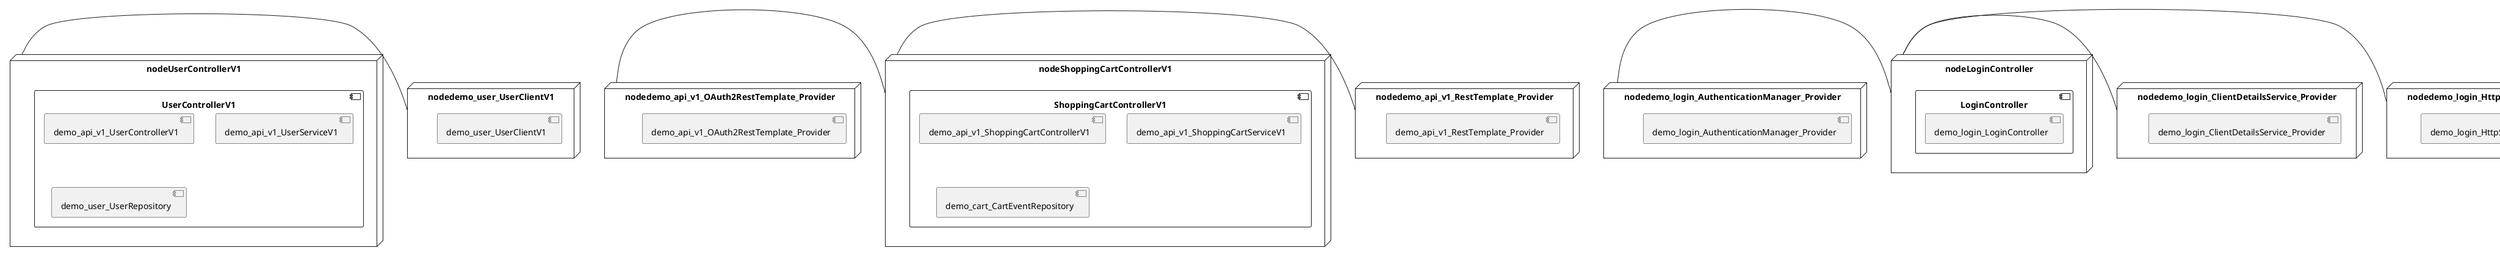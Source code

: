 @startuml
skinparam fixCircleLabelOverlapping true
skinparam componentStyle uml2
node nodeAccountServiceV1 {
component AccountServiceV1 {
[demo_account_AccountRepository] [[kbastani-spring-cloud-event-sourcing-example.system#_-MSGcMYmEe6VfLG_MFHLTQ]]
[demo_api_v1_AccountControllerV1] [[kbastani-spring-cloud-event-sourcing-example.system#_-MSGcMYmEe6VfLG_MFHLTQ]]
[demo_api_v1_AccountServiceV1] [[kbastani-spring-cloud-event-sourcing-example.system#_-MSGcMYmEe6VfLG_MFHLTQ]]
}
}
node nodeCatalogControllerV1 {
component CatalogControllerV1 {
[demo_api_v1_CatalogControllerV1] [[kbastani-spring-cloud-event-sourcing-example.system#_-MSGcMYmEe6VfLG_MFHLTQ]]
[demo_api_v1_CatalogServiceV1] [[kbastani-spring-cloud-event-sourcing-example.system#_-MSGcMYmEe6VfLG_MFHLTQ]]
[demo_catalog_CatalogInfoRepository] [[kbastani-spring-cloud-event-sourcing-example.system#_-MSGcMYmEe6VfLG_MFHLTQ]]
}
}
node nodeInventoryControllerV1 {
component InventoryControllerV1 {
[demo_inventory_InventoryRepository] [[kbastani-spring-cloud-event-sourcing-example.system#_-MSGcMYmEe6VfLG_MFHLTQ]]
[demo_product_ProductRepository] [[kbastani-spring-cloud-event-sourcing-example.system#_-MSGcMYmEe6VfLG_MFHLTQ]]
[demo_v1_InventoryControllerV1] [[kbastani-spring-cloud-event-sourcing-example.system#_-MSGcMYmEe6VfLG_MFHLTQ]]
[demo_v1_InventoryServiceV1] [[kbastani-spring-cloud-event-sourcing-example.system#_-MSGcMYmEe6VfLG_MFHLTQ]]
}
}
node nodeLoginController {
component LoginController {
[demo_login_LoginController] [[kbastani-spring-cloud-event-sourcing-example.system#_-MSGcMYmEe6VfLG_MFHLTQ]]
}
}
node nodeOrderServiceV1 {
component OrderServiceV1 {
[demo_api_v1_OrderControllerV1] [[kbastani-spring-cloud-event-sourcing-example.system#_-MSGcMYmEe6VfLG_MFHLTQ]]
[demo_api_v1_OrderServiceV1] [[kbastani-spring-cloud-event-sourcing-example.system#_-MSGcMYmEe6VfLG_MFHLTQ]]
[demo_config_DatabaseInitializer] [[kbastani-spring-cloud-event-sourcing-example.system#_-MSGcMYmEe6VfLG_MFHLTQ]]
[demo_invoice_InvoiceRepository] [[kbastani-spring-cloud-event-sourcing-example.system#_-MSGcMYmEe6VfLG_MFHLTQ]]
[demo_order_OrderEventRepository] [[kbastani-spring-cloud-event-sourcing-example.system#_-MSGcMYmEe6VfLG_MFHLTQ]]
[demo_order_OrderRepository] [[kbastani-spring-cloud-event-sourcing-example.system#_-MSGcMYmEe6VfLG_MFHLTQ]]
}
}
node nodeShoppingCartControllerV1 {
component ShoppingCartControllerV1 {
[demo_api_v1_ShoppingCartControllerV1] [[kbastani-spring-cloud-event-sourcing-example.system#_-MSGcMYmEe6VfLG_MFHLTQ]]
[demo_api_v1_ShoppingCartServiceV1] [[kbastani-spring-cloud-event-sourcing-example.system#_-MSGcMYmEe6VfLG_MFHLTQ]]
[demo_cart_CartEventRepository] [[kbastani-spring-cloud-event-sourcing-example.system#_-MSGcMYmEe6VfLG_MFHLTQ]]
}
}
node nodeUserController {
component UserController {
[demo_UserController] [[kbastani-spring-cloud-event-sourcing-example.system#_-MSGcMYmEe6VfLG_MFHLTQ]]
[demo_UserRepository] [[kbastani-spring-cloud-event-sourcing-example.system#_-MSGcMYmEe6VfLG_MFHLTQ]]
[demo_UserService] [[kbastani-spring-cloud-event-sourcing-example.system#_-MSGcMYmEe6VfLG_MFHLTQ]]
[demo_login_UserController] [[kbastani-spring-cloud-event-sourcing-example.system#_-MSGcMYmEe6VfLG_MFHLTQ]]
}
}
node nodeUserControllerV1 {
component UserControllerV1 {
[demo_api_v1_UserControllerV1] [[kbastani-spring-cloud-event-sourcing-example.system#_-MSGcMYmEe6VfLG_MFHLTQ]]
[demo_api_v1_UserServiceV1] [[kbastani-spring-cloud-event-sourcing-example.system#_-MSGcMYmEe6VfLG_MFHLTQ]]
[demo_user_UserRepository] [[kbastani-spring-cloud-event-sourcing-example.system#_-MSGcMYmEe6VfLG_MFHLTQ]]
}
}
node nodeDatabaseInitializer {
[DatabaseInitializer] [[kbastani-spring-cloud-event-sourcing-example.system#_-MSGcMYmEe6VfLG_MFHLTQ]]
}
node nodedemo_api_v1_OAuth2RestTemplate_Provider {
[demo_api_v1_OAuth2RestTemplate_Provider] [[kbastani-spring-cloud-event-sourcing-example.system#_-MSGcMYmEe6VfLG_MFHLTQ]]
}
node nodedemo_api_v1_RestTemplate_Provider {
[demo_api_v1_RestTemplate_Provider] [[kbastani-spring-cloud-event-sourcing-example.system#_-MSGcMYmEe6VfLG_MFHLTQ]]
}
node nodedemo_login_AuthenticationManager_Provider {
[demo_login_AuthenticationManager_Provider] [[kbastani-spring-cloud-event-sourcing-example.system#_-MSGcMYmEe6VfLG_MFHLTQ]]
}
node nodedemo_login_ClientDetailsService_Provider {
[demo_login_ClientDetailsService_Provider] [[kbastani-spring-cloud-event-sourcing-example.system#_-MSGcMYmEe6VfLG_MFHLTQ]]
}
node nodedemo_login_HttpSessionSecurityContextRepository_Provider {
[demo_login_HttpSessionSecurityContextRepository_Provider] [[kbastani-spring-cloud-event-sourcing-example.system#_-MSGcMYmEe6VfLG_MFHLTQ]]
}
node nodedemo_user_UserClientV1 {
[demo_user_UserClientV1] [[kbastani-spring-cloud-event-sourcing-example.system#_-MSGcMYmEe6VfLG_MFHLTQ]]
}
node nodedemo_v1_Session_Provider {
[demo_v1_Session_Provider] [[kbastani-spring-cloud-event-sourcing-example.system#_-MSGcMYmEe6VfLG_MFHLTQ]]
}
[nodeUserControllerV1] - [nodedemo_user_UserClientV1]
[nodedemo_api_v1_OAuth2RestTemplate_Provider] - [nodeShoppingCartControllerV1]
[nodedemo_api_v1_RestTemplate_Provider] - [nodeShoppingCartControllerV1]
[nodedemo_login_AuthenticationManager_Provider] - [nodeLoginController]
[nodedemo_login_ClientDetailsService_Provider] - [nodeLoginController]
[nodedemo_login_HttpSessionSecurityContextRepository_Provider] - [nodeLoginController]
[nodedemo_v1_Session_Provider] - [nodeInventoryControllerV1]

@enduml
